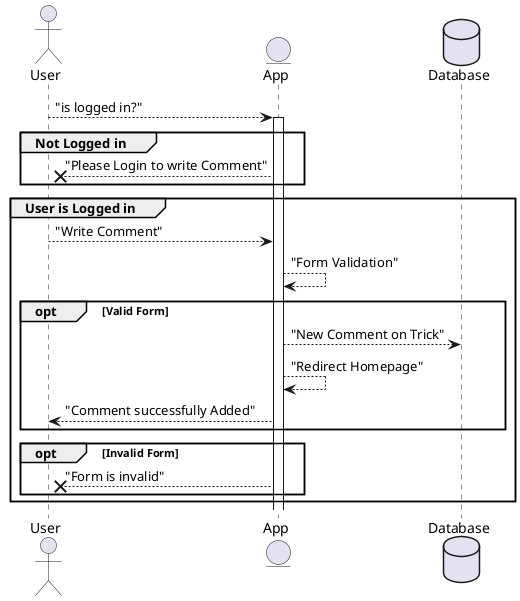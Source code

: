@startuml
actor User
entity App
database Database

User --> App: "is logged in?"
activate App
  group Not Logged in
  App --x User: "Please Login to write Comment" 
  end
  group User is Logged in 
  User --> App: "Write Comment"
  App --> App: "Form Validation"
  opt Valid Form 
  App --> Database: "New Comment on Trick"
  App --> App: "Redirect Homepage"
  App --> User: "Comment successfully Added"
  end
  opt Invalid Form
   App --X User: "Form is invalid"
   end
  end

@enduml